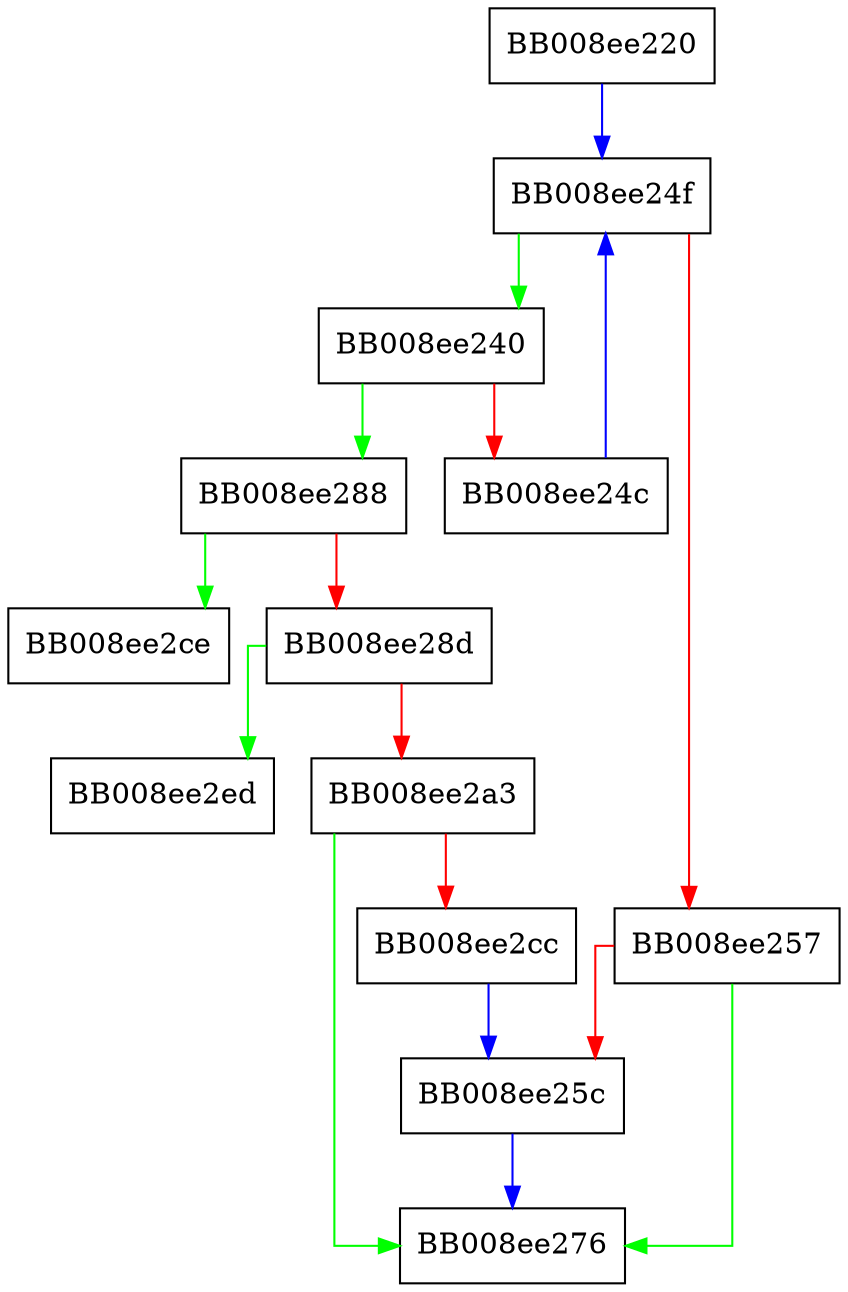 digraph _dl_add_to_slotinfo {
  node [shape="box"];
  graph [splines=ortho];
  BB008ee220 -> BB008ee24f [color="blue"];
  BB008ee240 -> BB008ee288 [color="green"];
  BB008ee240 -> BB008ee24c [color="red"];
  BB008ee24c -> BB008ee24f [color="blue"];
  BB008ee24f -> BB008ee240 [color="green"];
  BB008ee24f -> BB008ee257 [color="red"];
  BB008ee257 -> BB008ee276 [color="green"];
  BB008ee257 -> BB008ee25c [color="red"];
  BB008ee25c -> BB008ee276 [color="blue"];
  BB008ee288 -> BB008ee2ce [color="green"];
  BB008ee288 -> BB008ee28d [color="red"];
  BB008ee28d -> BB008ee2ed [color="green"];
  BB008ee28d -> BB008ee2a3 [color="red"];
  BB008ee2a3 -> BB008ee276 [color="green"];
  BB008ee2a3 -> BB008ee2cc [color="red"];
  BB008ee2cc -> BB008ee25c [color="blue"];
}